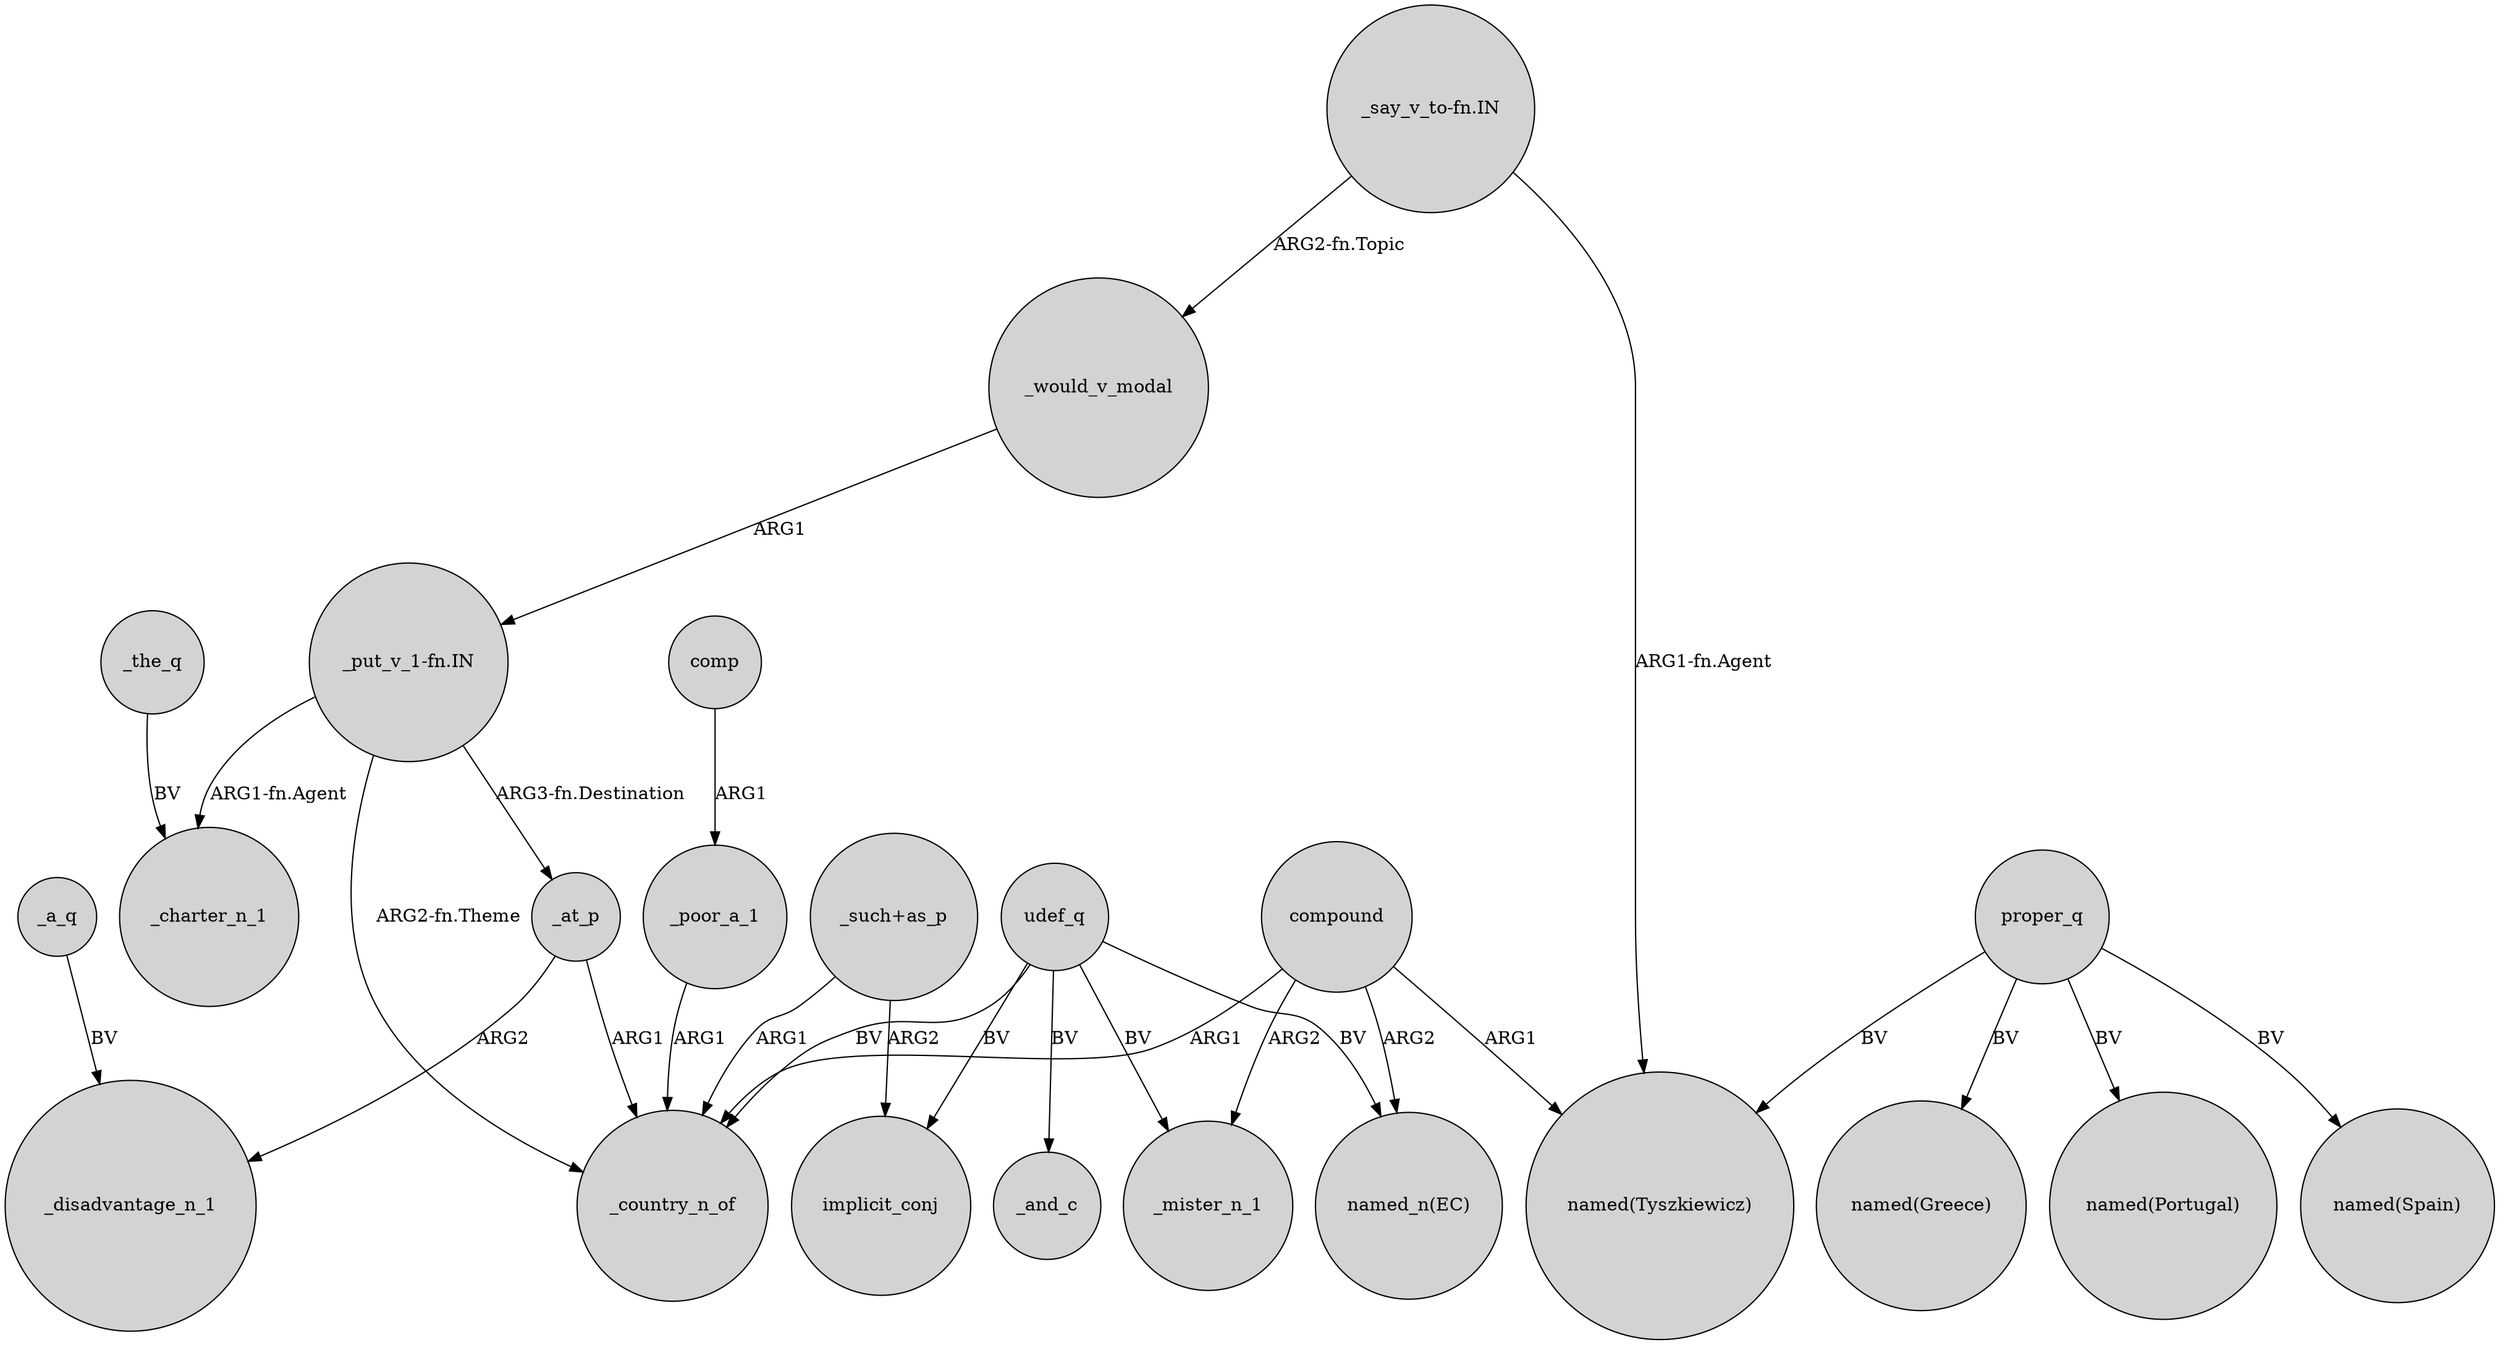 digraph {
	node [shape=circle style=filled]
	"_say_v_to-fn.IN" -> _would_v_modal [label="ARG2-fn.Topic"]
	"_put_v_1-fn.IN" -> _country_n_of [label="ARG2-fn.Theme"]
	"_say_v_to-fn.IN" -> "named(Tyszkiewicz)" [label="ARG1-fn.Agent"]
	"_put_v_1-fn.IN" -> _at_p [label="ARG3-fn.Destination"]
	comp -> _poor_a_1 [label=ARG1]
	"_put_v_1-fn.IN" -> _charter_n_1 [label="ARG1-fn.Agent"]
	_would_v_modal -> "_put_v_1-fn.IN" [label=ARG1]
	compound -> _mister_n_1 [label=ARG2]
	proper_q -> "named(Portugal)" [label=BV]
	udef_q -> _mister_n_1 [label=BV]
	_at_p -> _disadvantage_n_1 [label=ARG2]
	udef_q -> implicit_conj [label=BV]
	compound -> "named_n(EC)" [label=ARG2]
	udef_q -> _country_n_of [label=BV]
	_the_q -> _charter_n_1 [label=BV]
	udef_q -> "named_n(EC)" [label=BV]
	compound -> _country_n_of [label=ARG1]
	_a_q -> _disadvantage_n_1 [label=BV]
	"_such+as_p" -> implicit_conj [label=ARG2]
	_poor_a_1 -> _country_n_of [label=ARG1]
	"_such+as_p" -> _country_n_of [label=ARG1]
	proper_q -> "named(Spain)" [label=BV]
	proper_q -> "named(Greece)" [label=BV]
	udef_q -> _and_c [label=BV]
	proper_q -> "named(Tyszkiewicz)" [label=BV]
	compound -> "named(Tyszkiewicz)" [label=ARG1]
	_at_p -> _country_n_of [label=ARG1]
}

